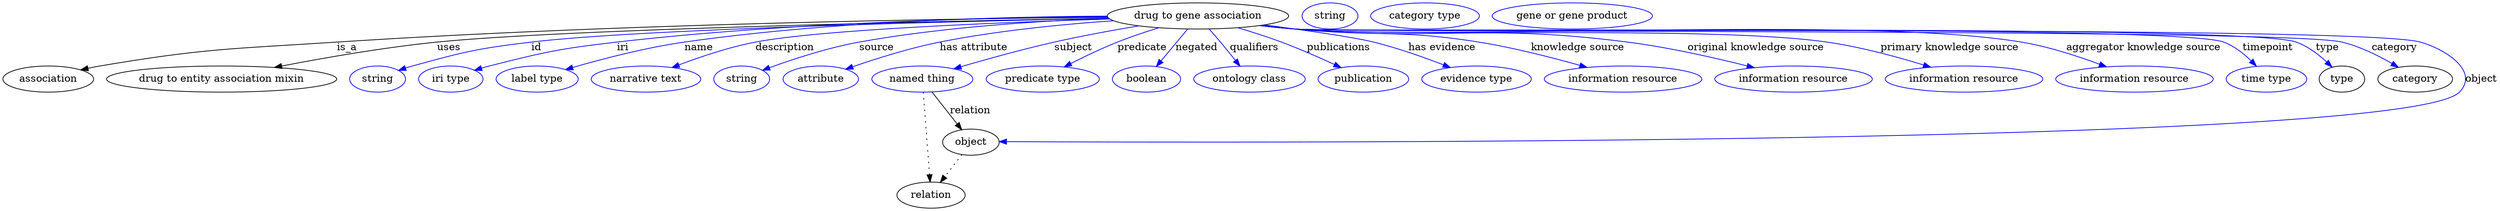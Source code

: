 digraph {
	graph [bb="0,0,3435.4,283"];
	node [label="\N"];
	"drug to gene association"	[height=0.5,
		label="drug to gene association",
		pos="1645.4,265",
		width=3.4664];
	association	[height=0.5,
		pos="62.394,178",
		width=1.7332];
	"drug to gene association" -> association	[label=is_a,
		lp="474.39,221.5",
		pos="e,106.9,190.62 1521.1,263.23 1305.2,261.25 846.77,254.17 460.39,229 314.63,219.5 277.41,220.4 133.39,196 128.01,195.09 122.42,194 \
116.85,192.82"];
	"drug to entity association mixin"	[height=0.5,
		pos="301.39,178",
		width=4.4052];
	"drug to gene association" -> "drug to entity association mixin"	[label=uses,
		lp="614.89,221.5",
		pos="e,374.26,194.06 1522.3,261.95 1285.3,257.65 774.04,246.64 598.39,229 525.61,221.69 443.67,207.44 384.33,196.01"];
	id	[color=blue,
		height=0.5,
		label=string,
		pos="516.39,178",
		width=1.0652];
	"drug to gene association" -> id	[color=blue,
		label=id,
		lp="735.39,221.5",
		pos="e,545.37,190.01 1522.3,261.75 1308.7,257.44 878.29,246.82 728.39,229 654.56,220.22 636.06,215.79 564.39,196 561.28,195.14 558.08,\
194.18 554.89,193.17",
		style=solid];
	iri	[color=blue,
		height=0.5,
		label="iri type",
		pos="617.39,178",
		width=1.2277];
	"drug to gene association" -> iri	[color=blue,
		label=iri,
		lp="853.39,221.5",
		pos="e,650.01,190.16 1520.6,264.04 1362.8,262.82 1083.1,256.47 845.39,229 766.77,219.91 747.11,215.46 670.39,196 666.97,195.13 663.43,\
194.16 659.9,193.14",
		style=solid];
	name	[color=blue,
		height=0.5,
		label="label type",
		pos="736.39,178",
		width=1.5707];
	"drug to gene association" -> name	[color=blue,
		label=name,
		lp="957.39,221.5",
		pos="e,775.22,191.1 1523.9,260.79 1352.1,255.76 1046.9,244.95 937.39,229 884.58,221.31 825.44,205.73 785.07,193.99",
		style=solid];
	description	[color=blue,
		height=0.5,
		label="narrative text",
		pos="886.39,178",
		width=2.0943];
	"drug to gene association" -> description	[color=blue,
		label=description,
		lp="1075.9,221.5",
		pos="e,922.1,193.99 1523.7,260.85 1373.1,256.28 1125.6,246.4 1035.4,229 999.65,222.11 960.69,208.82 931.58,197.67",
		style=solid];
	source	[color=blue,
		height=0.5,
		label=string,
		pos="1018.4,178",
		width=1.0652];
	"drug to gene association" -> source	[color=blue,
		label=source,
		lp="1202.4,221.5",
		pos="e,1046.8,190.21 1522.6,261.8 1427.9,258.42 1294,249.97 1178.4,229 1135.6,221.23 1088.2,205.48 1056.2,193.72",
		style=solid];
	"has attribute"	[color=blue,
		height=0.5,
		label=attribute,
		pos="1126.4,178",
		width=1.4443];
	"drug to gene association" -> "has attribute"	[color=blue,
		label="has attribute",
		lp="1336.4,221.5",
		pos="e,1160.5,191.66 1529.1,258.44 1459.1,253.64 1368.6,244.87 1289.4,229 1248.2,220.75 1202.6,206.29 1170.2,195.04",
		style=solid];
	subject	[color=blue,
		height=0.5,
		label="named thing",
		pos="1266.4,178",
		width=1.9318];
	"drug to gene association" -> subject	[color=blue,
		label=subject,
		lp="1473.4,221.5",
		pos="e,1309.6,192.18 1563.6,251.34 1527.8,245.32 1485.4,237.58 1447.4,229 1403.9,219.18 1355.3,205.6 1319.4,195.07",
		style=solid];
	predicate	[color=blue,
		height=0.5,
		label="predicate type",
		pos="1432.4,178",
		width=2.1665];
	"drug to gene association" -> predicate	[color=blue,
		label=predicate,
		lp="1568.4,221.5",
		pos="e,1461.8,194.86 1591.2,248.69 1572.9,243.07 1552.6,236.28 1534.4,229 1512.8,220.37 1489.5,209.11 1470.7,199.45",
		style=solid];
	negated	[color=blue,
		height=0.5,
		label=boolean,
		pos="1575.4,178",
		width=1.2999];
	"drug to gene association" -> negated	[color=blue,
		label=negated,
		lp="1644.4,221.5",
		pos="e,1588.8,195.31 1631.2,246.8 1620.9,234.23 1606.7,217.01 1595.2,203.08",
		style=solid];
	qualifiers	[color=blue,
		height=0.5,
		label="ontology class",
		pos="1716.4,178",
		width=2.1304];
	"drug to gene association" -> qualifiers	[color=blue,
		label=qualifiers,
		lp="1723.9,221.5",
		pos="e,1703.7,195.93 1661.6,246.79 1666.8,241.2 1672.4,234.91 1677.4,229 1684.1,221.01 1691.3,212.07 1697.5,203.97",
		style=solid];
	publications	[color=blue,
		height=0.5,
		label=publication,
		pos="1873.4,178",
		width=1.7332];
	"drug to gene association" -> publications	[color=blue,
		label=publications,
		lp="1840.4,221.5",
		pos="e,1842.9,193.86 1700.7,248.85 1720.1,243.15 1741.9,236.27 1761.4,229 1785.8,219.91 1812.4,208.1 1833.6,198.24",
		style=solid];
	"has evidence"	[color=blue,
		height=0.5,
		label="evidence type",
		pos="2029.4,178",
		width=2.0943];
	"drug to gene association" -> "has evidence"	[color=blue,
		label="has evidence",
		lp="1982.9,221.5",
		pos="e,1993.5,193.96 1733.4,252.19 1796.6,243.55 1873.3,232.72 1888.4,229 1921,220.96 1956.5,208.31 1983.8,197.75",
		style=solid];
	"knowledge source"	[color=blue,
		height=0.5,
		label="information resource",
		pos="2231.4,178",
		width=3.015];
	"drug to gene association" -> "knowledge source"	[color=blue,
		label="knowledge source",
		lp="2169.9,221.5",
		pos="e,2181.9,194.1 1733.3,252.15 1748.6,250.28 1764.5,248.48 1779.4,247 1892,235.87 1921.7,246.92 2033.4,229 2080.7,221.42 2133.2,207.92 \
2172.2,196.86",
		style=solid];
	"original knowledge source"	[color=blue,
		height=0.5,
		label="information resource",
		pos="2466.4,178",
		width=3.015];
	"drug to gene association" -> "original knowledge source"	[color=blue,
		label="original knowledge source",
		lp="2415.4,221.5",
		pos="e,2412.5,193.64 1731.8,251.92 1747.6,250.03 1764,248.28 1779.4,247 1982.9,230.14 2035.9,254.97 2238.4,229 2294.6,221.8 2357.4,207.56 \
2402.8,196.11",
		style=solid];
	"primary knowledge source"	[color=blue,
		height=0.5,
		label="information resource",
		pos="2701.4,178",
		width=3.015];
	"drug to gene association" -> "primary knowledge source"	[color=blue,
		label="primary knowledge source",
		lp="2682.4,221.5",
		pos="e,2655.7,194.41 1731,251.82 1747.1,249.91 1763.7,248.18 1779.4,247 1942.1,234.72 2351.9,252.13 2513.4,229 2558.8,222.5 2609,208.81 \
2646.1,197.4",
		style=solid];
	"aggregator knowledge source"	[color=blue,
		height=0.5,
		label="information resource",
		pos="2936.4,178",
		width=3.015];
	"drug to gene association" -> "aggregator knowledge source"	[color=blue,
		label="aggregator knowledge source",
		lp="2948.9,221.5",
		pos="e,2898,194.88 1730.7,251.78 1746.8,249.86 1763.6,248.14 1779.4,247 2001.5,230.96 2561.7,265.58 2781.4,229 2818.3,222.86 2858.4,209.73 \
2888.6,198.46",
		style=solid];
	timepoint	[color=blue,
		height=0.5,
		label="time type",
		pos="3118.4,178",
		width=1.5346];
	"drug to gene association" -> timepoint	[color=blue,
		label=timepoint,
		lp="3120.4,221.5",
		pos="e,3104.3,195.93 1730.3,251.77 1746.6,249.84 1763.5,248.12 1779.4,247 1850.3,242.02 2992.8,253.96 3059.4,229 3073.6,223.67 3086.8,\
213.28 3097.1,203.35",
		style=solid];
	type	[height=0.5,
		pos="3222.4,178",
		width=0.86659];
	"drug to gene association" -> type	[color=blue,
		label=type,
		lp="3202.4,221.5",
		pos="e,3208.6,194.49 1730.3,251.76 1746.6,249.83 1763.5,248.11 1779.4,247 1855.9,241.67 3087.2,254.71 3159.4,229 3175.2,223.37 3190.1,\
212 3201.4,201.52",
		style=solid];
	category	[height=0.5,
		pos="3323.4,178",
		width=1.4263];
	"drug to gene association" -> category	[color=blue,
		label=category,
		lp="3294.9,221.5",
		pos="e,3300.1,194.33 1730.3,251.75 1746.6,249.82 1763.5,248.1 1779.4,247 1859.4,241.45 3144.4,247.75 3222.4,229 3246.9,223.11 3272.2,\
210.52 3291.4,199.44",
		style=solid];
	object	[height=0.5,
		pos="1333.4,91",
		width=1.0832];
	"drug to gene association" -> object	[color=blue,
		label=object,
		lp="3413.4,178",
		pos="e,1372.4,91.773 1730.3,251.74 1746.6,249.81 1763.5,248.1 1779.4,247 1865.4,241.07 3247.7,253.17 3330.4,229 3367.5,218.16 3410.3,\
187.79 3383.4,160 3311.6,85.817 1688,90.231 1382.7,91.721",
		style=solid];
	subject -> object	[label=relation,
		lp="1332.4,134.5",
		pos="e,1320.6,108.18 1279.6,160.21 1289.5,147.71 1303.1,130.45 1314.1,116.43"];
	relation	[height=0.5,
		pos="1278.4,18",
		width=1.2999];
	subject -> relation	[pos="e,1277.1,36.188 1267.7,159.79 1269.8,132.48 1273.8,78.994 1276.3,46.38",
		style=dotted];
	association_type	[color=blue,
		height=0.5,
		label=string,
		pos="1826.4,265",
		width=1.0652];
	association_category	[color=blue,
		height=0.5,
		label="category type",
		pos="1957.4,265",
		width=2.0762];
	object -> relation	[pos="e,1291.2,35.54 1320.9,73.889 1314,64.939 1305.2,53.617 1297.4,43.584",
		style=dotted];
	"drug to gene association_object"	[color=blue,
		height=0.5,
		label="gene or gene product",
		pos="2160.4,265",
		width=3.0692];
}

